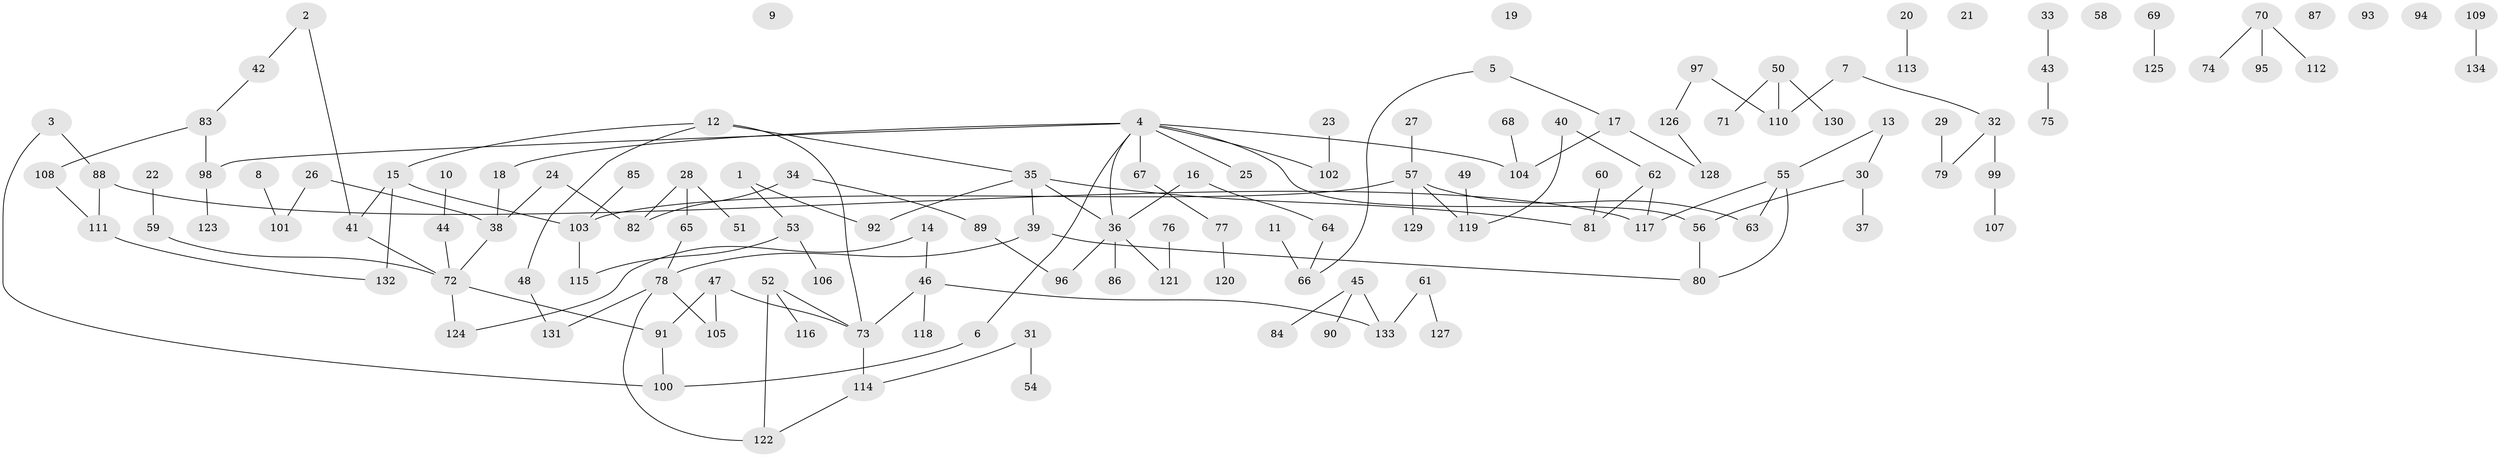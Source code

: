 // coarse degree distribution, {7: 0.022727272727272728, 4: 0.13636363636363635, 2: 0.25, 12: 0.022727272727272728, 3: 0.18181818181818182, 6: 0.022727272727272728, 8: 0.022727272727272728, 1: 0.3181818181818182, 5: 0.022727272727272728}
// Generated by graph-tools (version 1.1) at 2025/48/03/04/25 22:48:08]
// undirected, 134 vertices, 142 edges
graph export_dot {
  node [color=gray90,style=filled];
  1;
  2;
  3;
  4;
  5;
  6;
  7;
  8;
  9;
  10;
  11;
  12;
  13;
  14;
  15;
  16;
  17;
  18;
  19;
  20;
  21;
  22;
  23;
  24;
  25;
  26;
  27;
  28;
  29;
  30;
  31;
  32;
  33;
  34;
  35;
  36;
  37;
  38;
  39;
  40;
  41;
  42;
  43;
  44;
  45;
  46;
  47;
  48;
  49;
  50;
  51;
  52;
  53;
  54;
  55;
  56;
  57;
  58;
  59;
  60;
  61;
  62;
  63;
  64;
  65;
  66;
  67;
  68;
  69;
  70;
  71;
  72;
  73;
  74;
  75;
  76;
  77;
  78;
  79;
  80;
  81;
  82;
  83;
  84;
  85;
  86;
  87;
  88;
  89;
  90;
  91;
  92;
  93;
  94;
  95;
  96;
  97;
  98;
  99;
  100;
  101;
  102;
  103;
  104;
  105;
  106;
  107;
  108;
  109;
  110;
  111;
  112;
  113;
  114;
  115;
  116;
  117;
  118;
  119;
  120;
  121;
  122;
  123;
  124;
  125;
  126;
  127;
  128;
  129;
  130;
  131;
  132;
  133;
  134;
  1 -- 53;
  1 -- 92;
  2 -- 41;
  2 -- 42;
  3 -- 88;
  3 -- 100;
  4 -- 6;
  4 -- 18;
  4 -- 25;
  4 -- 36;
  4 -- 56;
  4 -- 67;
  4 -- 98;
  4 -- 102;
  4 -- 104;
  5 -- 17;
  5 -- 66;
  6 -- 100;
  7 -- 32;
  7 -- 110;
  8 -- 101;
  10 -- 44;
  11 -- 66;
  12 -- 15;
  12 -- 35;
  12 -- 48;
  12 -- 73;
  13 -- 30;
  13 -- 55;
  14 -- 46;
  14 -- 124;
  15 -- 41;
  15 -- 103;
  15 -- 132;
  16 -- 36;
  16 -- 64;
  17 -- 104;
  17 -- 128;
  18 -- 38;
  20 -- 113;
  22 -- 59;
  23 -- 102;
  24 -- 38;
  24 -- 82;
  26 -- 38;
  26 -- 101;
  27 -- 57;
  28 -- 51;
  28 -- 65;
  28 -- 82;
  29 -- 79;
  30 -- 37;
  30 -- 56;
  31 -- 54;
  31 -- 114;
  32 -- 79;
  32 -- 99;
  33 -- 43;
  34 -- 82;
  34 -- 89;
  35 -- 36;
  35 -- 39;
  35 -- 81;
  35 -- 92;
  36 -- 86;
  36 -- 96;
  36 -- 121;
  38 -- 72;
  39 -- 78;
  39 -- 80;
  40 -- 62;
  40 -- 119;
  41 -- 72;
  42 -- 83;
  43 -- 75;
  44 -- 72;
  45 -- 84;
  45 -- 90;
  45 -- 133;
  46 -- 73;
  46 -- 118;
  46 -- 133;
  47 -- 73;
  47 -- 91;
  47 -- 105;
  48 -- 131;
  49 -- 119;
  50 -- 71;
  50 -- 110;
  50 -- 130;
  52 -- 73;
  52 -- 116;
  52 -- 122;
  53 -- 106;
  53 -- 115;
  55 -- 63;
  55 -- 80;
  55 -- 117;
  56 -- 80;
  57 -- 63;
  57 -- 103;
  57 -- 119;
  57 -- 129;
  59 -- 72;
  60 -- 81;
  61 -- 127;
  61 -- 133;
  62 -- 81;
  62 -- 117;
  64 -- 66;
  65 -- 78;
  67 -- 77;
  68 -- 104;
  69 -- 125;
  70 -- 74;
  70 -- 95;
  70 -- 112;
  72 -- 91;
  72 -- 124;
  73 -- 114;
  76 -- 121;
  77 -- 120;
  78 -- 105;
  78 -- 122;
  78 -- 131;
  83 -- 98;
  83 -- 108;
  85 -- 103;
  88 -- 111;
  88 -- 117;
  89 -- 96;
  91 -- 100;
  97 -- 110;
  97 -- 126;
  98 -- 123;
  99 -- 107;
  103 -- 115;
  108 -- 111;
  109 -- 134;
  111 -- 132;
  114 -- 122;
  126 -- 128;
}
